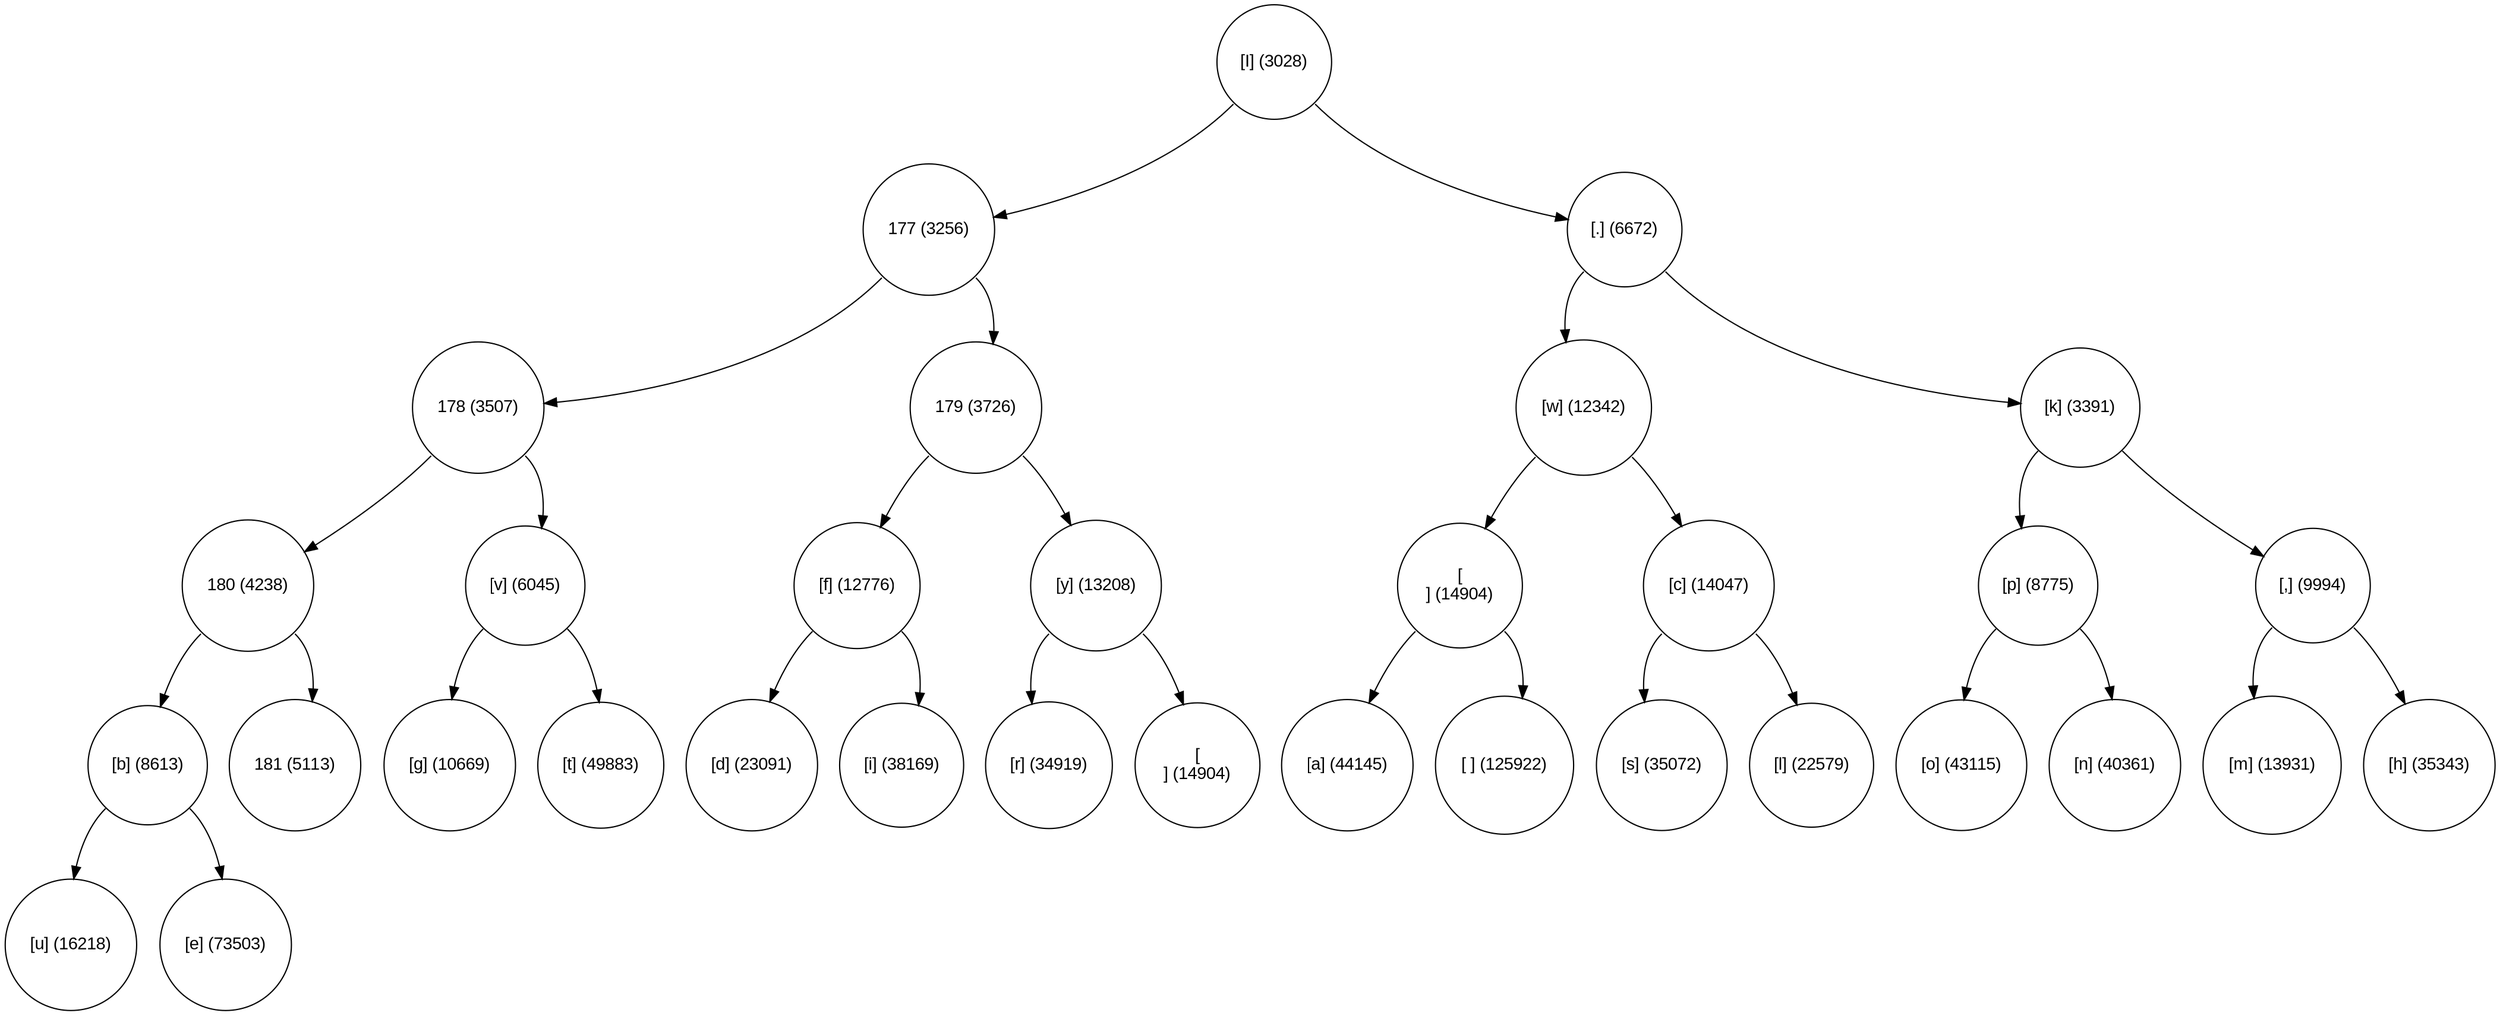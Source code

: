 digraph move_down {
	node [fontname="Arial", shape="circle", width=0.5]; 

	0 [label = "[I] (3028)"];
	0:sw -> 1;
	1 [label = "177 (3256)"];
	1:sw -> 3;
	3 [label = "178 (3507)"];
	3:sw -> 7;
	7 [label = "180 (4238)"];
	7:sw -> 15;
	15 [label = "[b] (8613)"];
	15:sw -> 31;
	31 [label = "[u] (16218)"];
	15:se -> 32;
	32 [label = "[e] (73503)"];
	7:se -> 16;
	16 [label = "181 (5113)"];
	3:se -> 8;
	8 [label = "[v] (6045)"];
	8:sw -> 17;
	17 [label = "[g] (10669)"];
	8:se -> 18;
	18 [label = "[t] (49883)"];
	1:se -> 4;
	4 [label = "179 (3726)"];
	4:sw -> 9;
	9 [label = "[f] (12776)"];
	9:sw -> 19;
	19 [label = "[d] (23091)"];
	9:se -> 20;
	20 [label = "[i] (38169)"];
	4:se -> 10;
	10 [label = "[y] (13208)"];
	10:sw -> 21;
	21 [label = "[r] (34919)"];
	10:se -> 22;
	22 [label = "[
] (14904)"];
	0:se -> 2;
	2 [label = "[.] (6672)"];
	2:sw -> 5;
	5 [label = "[w] (12342)"];
	5:sw -> 11;
	11 [label = "[] (14904)"];
	11:sw -> 23;
	23 [label = "[a] (44145)"];
	11:se -> 24;
	24 [label = "[ ] (125922)"];
	5:se -> 12;
	12 [label = "[c] (14047)"];
	12:sw -> 25;
	25 [label = "[s] (35072)"];
	12:se -> 26;
	26 [label = "[l] (22579)"];
	2:se -> 6;
	6 [label = "[k] (3391)"];
	6:sw -> 13;
	13 [label = "[p] (8775)"];
	13:sw -> 27;
	27 [label = "[o] (43115)"];
	13:se -> 28;
	28 [label = "[n] (40361)"];
	6:se -> 14;
	14 [label = "[,] (9994)"];
	14:sw -> 29;
	29 [label = "[m] (13931)"];
	14:se -> 30;
	30 [label = "[h] (35343)"];
}
